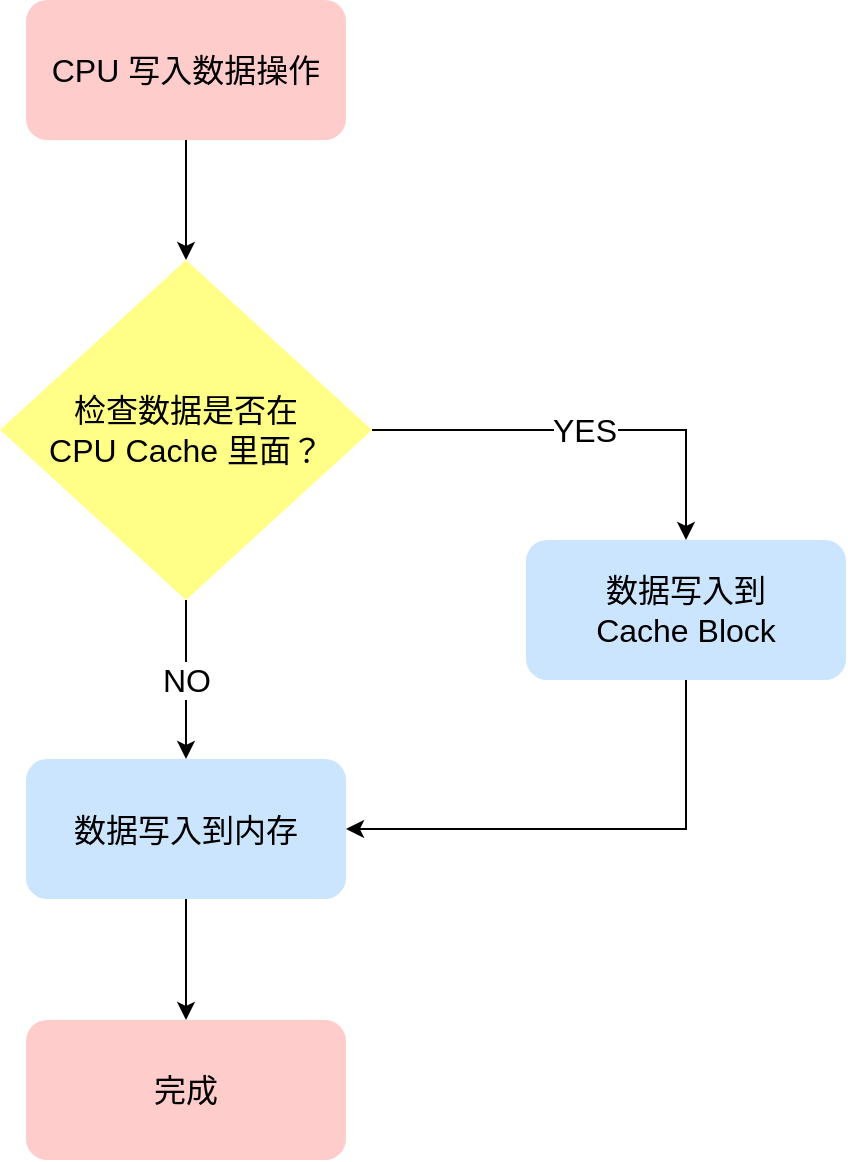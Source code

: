 <mxfile version="13.8.1" type="github">
  <diagram id="nbLHzzIpgsSX3lSXFZ0g" name="Page-1">
    <mxGraphModel dx="1422" dy="762" grid="1" gridSize="10" guides="1" tooltips="1" connect="1" arrows="1" fold="1" page="1" pageScale="1" pageWidth="827" pageHeight="1169" math="0" shadow="0">
      <root>
        <mxCell id="0" />
        <mxCell id="1" parent="0" />
        <mxCell id="tH4_mHdMvIjmKbrQCW7e-4" style="edgeStyle=orthogonalEdgeStyle;rounded=0;orthogonalLoop=1;jettySize=auto;html=1;fontSize=16;" edge="1" parent="1" source="tH4_mHdMvIjmKbrQCW7e-1" target="tH4_mHdMvIjmKbrQCW7e-3">
          <mxGeometry relative="1" as="geometry" />
        </mxCell>
        <mxCell id="tH4_mHdMvIjmKbrQCW7e-1" value="CPU 写入数据操作" style="rounded=1;whiteSpace=wrap;html=1;fontSize=16;fillColor=#ffcccc;strokeColor=none;" vertex="1" parent="1">
          <mxGeometry x="240" y="170" width="160" height="70" as="geometry" />
        </mxCell>
        <mxCell id="tH4_mHdMvIjmKbrQCW7e-6" value="YES" style="edgeStyle=orthogonalEdgeStyle;rounded=0;orthogonalLoop=1;jettySize=auto;html=1;entryX=0.5;entryY=0;entryDx=0;entryDy=0;fontSize=16;" edge="1" parent="1" source="tH4_mHdMvIjmKbrQCW7e-3" target="tH4_mHdMvIjmKbrQCW7e-5">
          <mxGeometry relative="1" as="geometry" />
        </mxCell>
        <mxCell id="tH4_mHdMvIjmKbrQCW7e-8" value="NO" style="edgeStyle=orthogonalEdgeStyle;rounded=0;orthogonalLoop=1;jettySize=auto;html=1;fontSize=16;" edge="1" parent="1" source="tH4_mHdMvIjmKbrQCW7e-3" target="tH4_mHdMvIjmKbrQCW7e-7">
          <mxGeometry relative="1" as="geometry" />
        </mxCell>
        <mxCell id="tH4_mHdMvIjmKbrQCW7e-3" value="检查数据是否在 &lt;br&gt;CPU Cache 里面？" style="rhombus;whiteSpace=wrap;html=1;fontSize=16;fillColor=#ffff88;strokeColor=none;" vertex="1" parent="1">
          <mxGeometry x="227" y="300" width="186" height="170" as="geometry" />
        </mxCell>
        <mxCell id="tH4_mHdMvIjmKbrQCW7e-11" style="edgeStyle=orthogonalEdgeStyle;rounded=0;orthogonalLoop=1;jettySize=auto;html=1;entryX=1;entryY=0.5;entryDx=0;entryDy=0;fontSize=16;exitX=0.5;exitY=1;exitDx=0;exitDy=0;" edge="1" parent="1" source="tH4_mHdMvIjmKbrQCW7e-5" target="tH4_mHdMvIjmKbrQCW7e-7">
          <mxGeometry relative="1" as="geometry" />
        </mxCell>
        <mxCell id="tH4_mHdMvIjmKbrQCW7e-5" value="数据写入到 &lt;br&gt;Cache Block" style="rounded=1;whiteSpace=wrap;html=1;fontSize=16;fillColor=#cce5ff;strokeColor=none;" vertex="1" parent="1">
          <mxGeometry x="490" y="440" width="160" height="70" as="geometry" />
        </mxCell>
        <mxCell id="tH4_mHdMvIjmKbrQCW7e-10" style="edgeStyle=orthogonalEdgeStyle;rounded=0;orthogonalLoop=1;jettySize=auto;html=1;fontSize=16;" edge="1" parent="1" source="tH4_mHdMvIjmKbrQCW7e-7" target="tH4_mHdMvIjmKbrQCW7e-9">
          <mxGeometry relative="1" as="geometry" />
        </mxCell>
        <mxCell id="tH4_mHdMvIjmKbrQCW7e-7" value="数据写入到内存" style="rounded=1;whiteSpace=wrap;html=1;fontSize=16;fillColor=#cce5ff;strokeColor=none;" vertex="1" parent="1">
          <mxGeometry x="240" y="549.5" width="160" height="70" as="geometry" />
        </mxCell>
        <mxCell id="tH4_mHdMvIjmKbrQCW7e-9" value="完成" style="rounded=1;whiteSpace=wrap;html=1;fontSize=16;fillColor=#ffcccc;strokeColor=none;" vertex="1" parent="1">
          <mxGeometry x="240" y="680" width="160" height="70" as="geometry" />
        </mxCell>
      </root>
    </mxGraphModel>
  </diagram>
</mxfile>
